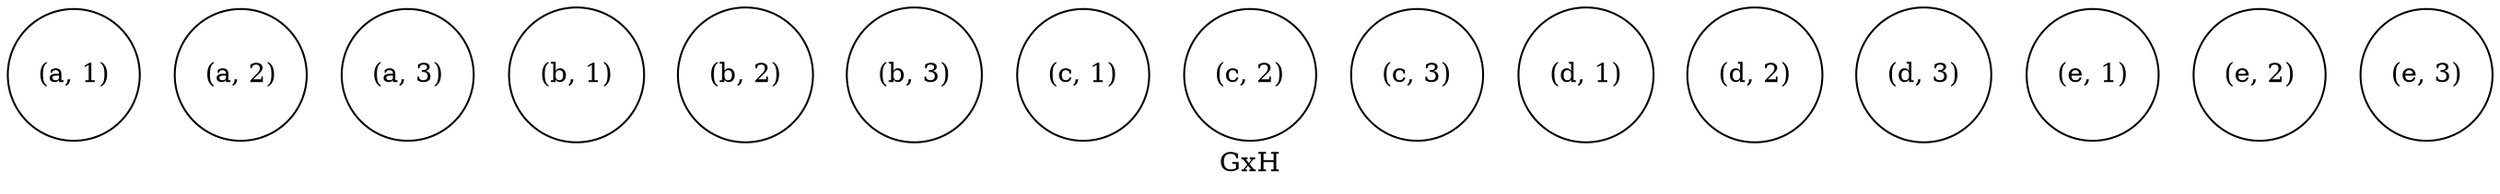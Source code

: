 graph GH {
    overlap=false
    splines=true
    node [shape=circle]
    label="GxH"

    edge [len=2]

    edge [weight=2]
    edge [len=1]
    "(a, 1)"
    "(a, 2)"
    "(a, 3)"

    "(b, 1)"
    "(b, 2)"
    "(b, 3)"

    "(c, 1)"
    "(c, 2)"
    "(c, 3)"

    "(d, 1)"
    "(d, 2)"
    "(d, 3)"

    "(e, 1)"
    "(e, 2)"
    "(e, 3)"
}
